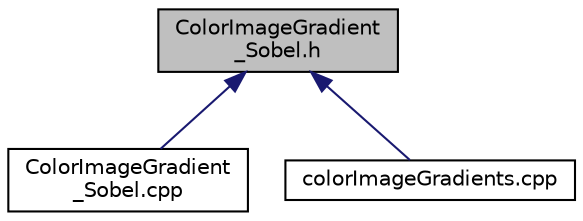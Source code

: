 digraph "ColorImageGradient_Sobel.h"
{
  edge [fontname="Helvetica",fontsize="10",labelfontname="Helvetica",labelfontsize="10"];
  node [fontname="Helvetica",fontsize="10",shape=record];
  Node1 [label="ColorImageGradient\l_Sobel.h",height=0.2,width=0.4,color="black", fillcolor="grey75", style="filled", fontcolor="black"];
  Node1 -> Node2 [dir="back",color="midnightblue",fontsize="10",style="solid",fontname="Helvetica"];
  Node2 [label="ColorImageGradient\l_Sobel.cpp",height=0.2,width=0.4,color="black", fillcolor="white", style="filled",URL="$ColorImageGradient__Sobel_8cpp.html"];
  Node1 -> Node3 [dir="back",color="midnightblue",fontsize="10",style="solid",fontname="Helvetica"];
  Node3 [label="colorImageGradients.cpp",height=0.2,width=0.4,color="black", fillcolor="white", style="filled",URL="$colorImageGradients_8cpp.html"];
}
